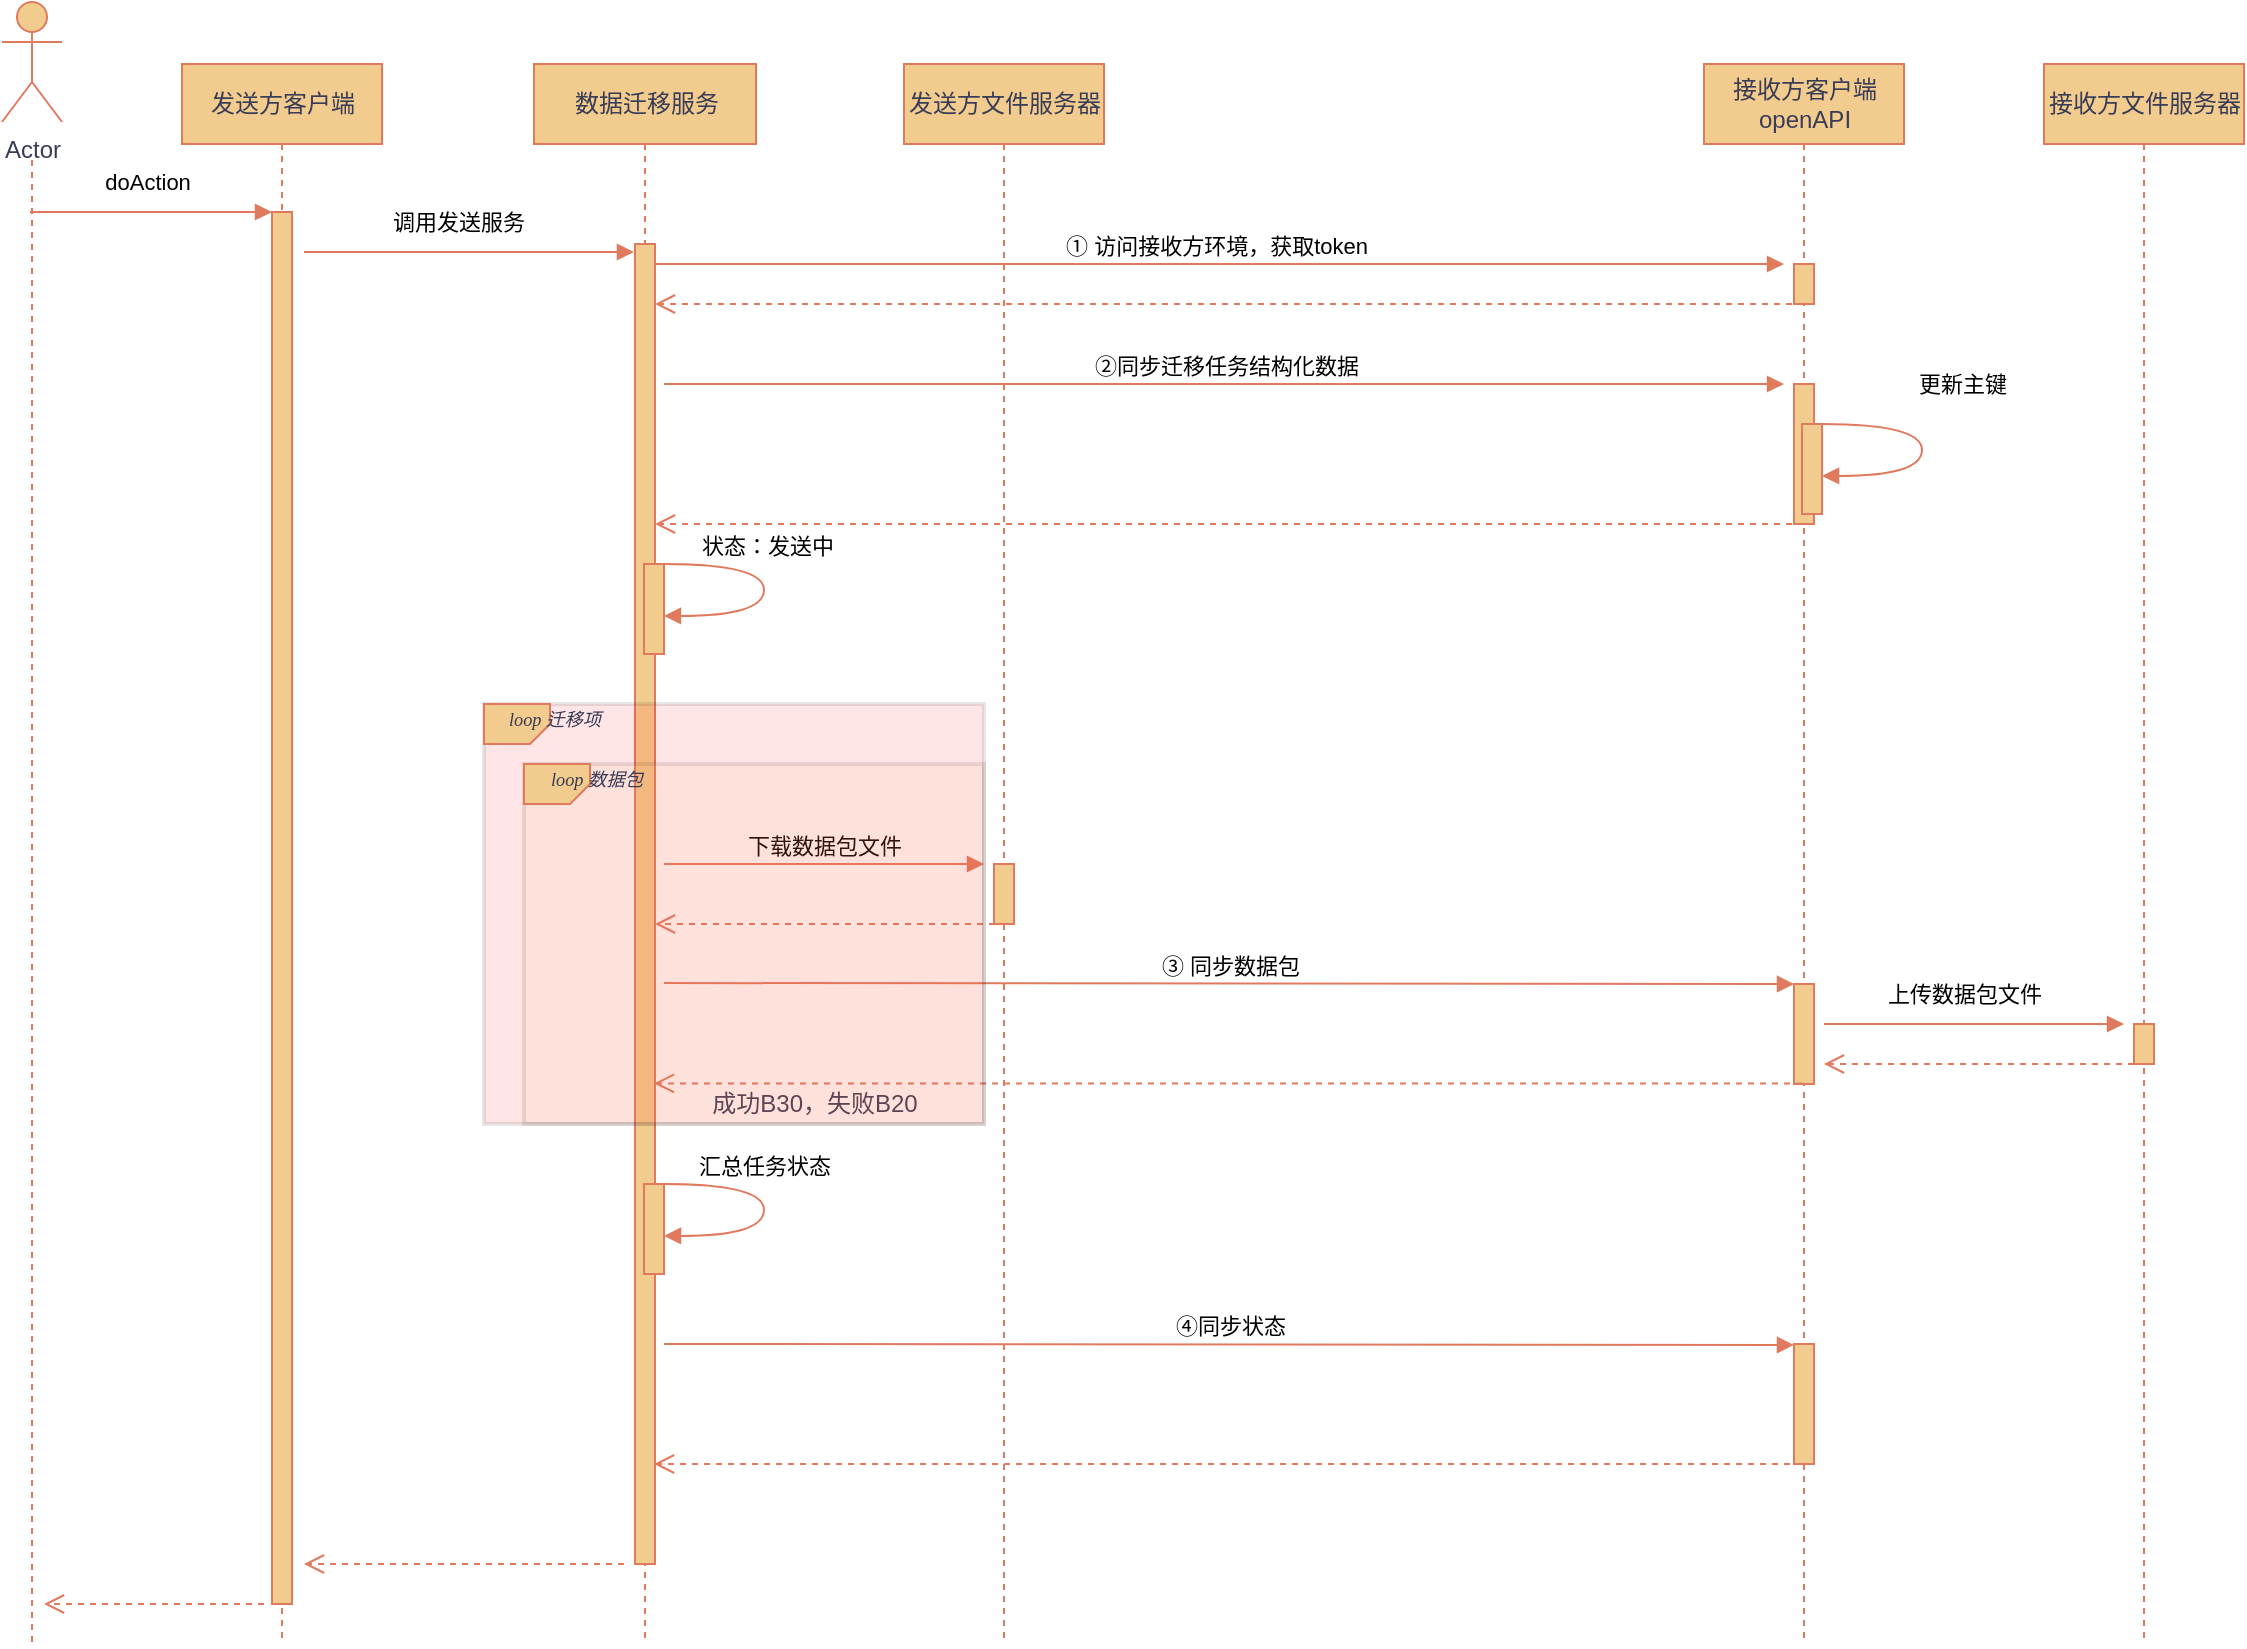 <mxfile version="22.0.4" type="github">
  <diagram name="Page-1" id="2YBvvXClWsGukQMizWep">
    <mxGraphModel dx="2583" dy="1221" grid="0" gridSize="10" guides="1" tooltips="1" connect="1" arrows="0" fold="1" page="0" pageScale="1" pageWidth="850" pageHeight="1100" math="0" shadow="0">
      <root>
        <mxCell id="0" />
        <mxCell id="1" parent="0" />
        <mxCell id="aM9ryv3xv72pqoxQDRHE-1" value="发送方客户端" style="shape=umlLifeline;perimeter=lifelinePerimeter;html=1;container=0;dropTarget=0;collapsible=0;recursiveResize=0;outlineConnect=0;portConstraint=eastwest;newEdgeStyle={&quot;edgeStyle&quot;:&quot;elbowEdgeStyle&quot;,&quot;elbow&quot;:&quot;vertical&quot;,&quot;curved&quot;:0,&quot;rounded&quot;:0};labelBackgroundColor=none;fillColor=#F2CC8F;strokeColor=#E07A5F;fontColor=#393C56;" parent="1" vertex="1">
          <mxGeometry x="29" y="170" width="100" height="790" as="geometry" />
        </mxCell>
        <mxCell id="aM9ryv3xv72pqoxQDRHE-2" value="" style="html=1;points=[];perimeter=orthogonalPerimeter;outlineConnect=0;targetShapes=umlLifeline;portConstraint=eastwest;newEdgeStyle={&quot;edgeStyle&quot;:&quot;elbowEdgeStyle&quot;,&quot;elbow&quot;:&quot;vertical&quot;,&quot;curved&quot;:0,&quot;rounded&quot;:0};labelBackgroundColor=none;fillColor=#F2CC8F;strokeColor=#E07A5F;fontColor=#393C56;" parent="1" vertex="1">
          <mxGeometry x="74" y="244" width="10" height="696" as="geometry" />
        </mxCell>
        <mxCell id="aM9ryv3xv72pqoxQDRHE-5" value="数据迁移服务" style="shape=umlLifeline;perimeter=lifelinePerimeter;html=1;container=0;dropTarget=0;collapsible=0;recursiveResize=0;outlineConnect=0;portConstraint=eastwest;newEdgeStyle={&quot;edgeStyle&quot;:&quot;elbowEdgeStyle&quot;,&quot;elbow&quot;:&quot;vertical&quot;,&quot;curved&quot;:0,&quot;rounded&quot;:0};labelBackgroundColor=none;fillColor=#F2CC8F;strokeColor=#E07A5F;fontColor=#393C56;" parent="1" vertex="1">
          <mxGeometry x="205" y="170" width="111" height="790" as="geometry" />
        </mxCell>
        <mxCell id="aM9ryv3xv72pqoxQDRHE-3" value="&amp;nbsp;doAction" style="html=1;verticalAlign=bottom;startArrow=none;endArrow=block;startSize=8;edgeStyle=elbowEdgeStyle;elbow=vertical;curved=0;rounded=0;startFill=0;labelBackgroundColor=none;strokeColor=#E07A5F;fontColor=default;" parent="1" target="aM9ryv3xv72pqoxQDRHE-2" edge="1">
          <mxGeometry x="-0.069" y="6" relative="1" as="geometry">
            <mxPoint x="-47" y="244" as="sourcePoint" />
            <Array as="points" />
            <mxPoint as="offset" />
          </mxGeometry>
        </mxCell>
        <mxCell id="dqEPXR2y4I70jWlFoT9I-14" value="" style="group;labelBackgroundColor=none;fontColor=#393C56;" parent="1" vertex="1" connectable="0">
          <mxGeometry x="-61" y="139" width="30" height="125" as="geometry" />
        </mxCell>
        <mxCell id="dqEPXR2y4I70jWlFoT9I-5" value="Actor" style="shape=umlActor;verticalLabelPosition=bottom;verticalAlign=top;html=1;labelBackgroundColor=none;fillColor=#F2CC8F;strokeColor=#E07A5F;fontColor=#393C56;" parent="dqEPXR2y4I70jWlFoT9I-14" vertex="1">
          <mxGeometry width="30" height="60" as="geometry" />
        </mxCell>
        <mxCell id="dqEPXR2y4I70jWlFoT9I-12" value="" style="html=1;verticalAlign=bottom;endArrow=none;dashed=1;endSize=8;edgeStyle=elbowEdgeStyle;elbow=vertical;curved=0;rounded=0;endFill=0;labelBackgroundColor=none;strokeColor=#E07A5F;fontColor=default;" parent="dqEPXR2y4I70jWlFoT9I-14" edge="1">
          <mxGeometry relative="1" as="geometry">
            <mxPoint x="15" y="821" as="targetPoint" />
            <Array as="points">
              <mxPoint x="21.5" y="125" />
              <mxPoint x="15" y="163" />
            </Array>
            <mxPoint x="15" y="79" as="sourcePoint" />
          </mxGeometry>
        </mxCell>
        <mxCell id="dqEPXR2y4I70jWlFoT9I-20" value="发送方文件服务器" style="shape=umlLifeline;perimeter=lifelinePerimeter;html=1;container=0;dropTarget=0;collapsible=0;recursiveResize=0;outlineConnect=0;portConstraint=eastwest;newEdgeStyle={&quot;edgeStyle&quot;:&quot;elbowEdgeStyle&quot;,&quot;elbow&quot;:&quot;vertical&quot;,&quot;curved&quot;:0,&quot;rounded&quot;:0};labelBackgroundColor=none;fillColor=#F2CC8F;strokeColor=#E07A5F;fontColor=#393C56;" parent="1" vertex="1">
          <mxGeometry x="390" y="170" width="100" height="790" as="geometry" />
        </mxCell>
        <mxCell id="dqEPXR2y4I70jWlFoT9I-33" value="" style="html=1;points=[];perimeter=orthogonalPerimeter;outlineConnect=0;targetShapes=umlLifeline;portConstraint=eastwest;newEdgeStyle={&quot;edgeStyle&quot;:&quot;elbowEdgeStyle&quot;,&quot;elbow&quot;:&quot;vertical&quot;,&quot;curved&quot;:0,&quot;rounded&quot;:0};labelBackgroundColor=none;fillColor=#F2CC8F;strokeColor=#E07A5F;fontColor=#393C56;" parent="dqEPXR2y4I70jWlFoT9I-20" vertex="1">
          <mxGeometry x="45" y="400" width="10" height="30" as="geometry" />
        </mxCell>
        <mxCell id="dqEPXR2y4I70jWlFoT9I-30" value="下载数据包文件" style="html=1;verticalAlign=bottom;endArrow=block;edgeStyle=elbowEdgeStyle;elbow=vertical;curved=0;rounded=0;labelBackgroundColor=none;strokeColor=#E07A5F;fontColor=default;" parent="1" edge="1">
          <mxGeometry relative="1" as="geometry">
            <mxPoint x="270" y="570" as="sourcePoint" />
            <Array as="points">
              <mxPoint x="355" y="570" />
            </Array>
            <mxPoint x="430" y="570" as="targetPoint" />
          </mxGeometry>
        </mxCell>
        <mxCell id="xVjlX6ZCD8ZEZcHUDVlv-79" value="" style="html=1;verticalAlign=bottom;endArrow=open;dashed=1;endSize=8;edgeStyle=elbowEdgeStyle;elbow=vertical;curved=0;rounded=0;labelBackgroundColor=none;strokeColor=#E07A5F;fontColor=default;" parent="1" edge="1">
          <mxGeometry x="-1" y="397" relative="1" as="geometry">
            <mxPoint x="90" y="920" as="targetPoint" />
            <Array as="points">
              <mxPoint x="175" y="920" />
            </Array>
            <mxPoint x="250" y="920" as="sourcePoint" />
            <mxPoint x="276" y="-111" as="offset" />
          </mxGeometry>
        </mxCell>
        <mxCell id="xVjlX6ZCD8ZEZcHUDVlv-81" value="" style="html=1;verticalAlign=bottom;endArrow=open;dashed=1;endSize=8;edgeStyle=elbowEdgeStyle;elbow=vertical;curved=0;rounded=0;labelBackgroundColor=none;strokeColor=#E07A5F;fontColor=default;" parent="1" edge="1">
          <mxGeometry x="-1" y="397" relative="1" as="geometry">
            <mxPoint x="-40" y="940" as="targetPoint" />
            <Array as="points">
              <mxPoint x="45" y="940" />
            </Array>
            <mxPoint x="70" y="940" as="sourcePoint" />
            <mxPoint x="276" y="-111" as="offset" />
          </mxGeometry>
        </mxCell>
        <mxCell id="_pvaLfHRy_cF2C6sSua_-3" value="接收方客户端&lt;br&gt;openAPI" style="shape=umlLifeline;perimeter=lifelinePerimeter;html=1;container=0;dropTarget=0;collapsible=0;recursiveResize=0;outlineConnect=0;portConstraint=eastwest;newEdgeStyle={&quot;edgeStyle&quot;:&quot;elbowEdgeStyle&quot;,&quot;elbow&quot;:&quot;vertical&quot;,&quot;curved&quot;:0,&quot;rounded&quot;:0};labelBackgroundColor=none;fillColor=#F2CC8F;strokeColor=#E07A5F;fontColor=#393C56;" parent="1" vertex="1">
          <mxGeometry x="790" y="170" width="100" height="790" as="geometry" />
        </mxCell>
        <mxCell id="_pvaLfHRy_cF2C6sSua_-4" value="" style="html=1;points=[];perimeter=orthogonalPerimeter;outlineConnect=0;targetShapes=umlLifeline;portConstraint=eastwest;newEdgeStyle={&quot;edgeStyle&quot;:&quot;elbowEdgeStyle&quot;,&quot;elbow&quot;:&quot;vertical&quot;,&quot;curved&quot;:0,&quot;rounded&quot;:0};labelBackgroundColor=none;fillColor=#F2CC8F;strokeColor=#E07A5F;fontColor=#393C56;" parent="_pvaLfHRy_cF2C6sSua_-3" vertex="1">
          <mxGeometry x="45" y="100" width="10" height="20" as="geometry" />
        </mxCell>
        <mxCell id="_pvaLfHRy_cF2C6sSua_-10" value="" style="html=1;points=[];perimeter=orthogonalPerimeter;outlineConnect=0;targetShapes=umlLifeline;portConstraint=eastwest;newEdgeStyle={&quot;edgeStyle&quot;:&quot;elbowEdgeStyle&quot;,&quot;elbow&quot;:&quot;vertical&quot;,&quot;curved&quot;:0,&quot;rounded&quot;:0};labelBackgroundColor=none;fillColor=#F2CC8F;strokeColor=#E07A5F;fontColor=#393C56;" parent="_pvaLfHRy_cF2C6sSua_-3" vertex="1">
          <mxGeometry x="45" y="160" width="10" height="70" as="geometry" />
        </mxCell>
        <mxCell id="_pvaLfHRy_cF2C6sSua_-37" value="" style="html=1;points=[];perimeter=orthogonalPerimeter;outlineConnect=0;targetShapes=umlLifeline;portConstraint=eastwest;newEdgeStyle={&quot;edgeStyle&quot;:&quot;elbowEdgeStyle&quot;,&quot;elbow&quot;:&quot;vertical&quot;,&quot;curved&quot;:0,&quot;rounded&quot;:0};labelBackgroundColor=none;fillColor=#F2CC8F;strokeColor=#E07A5F;fontColor=#393C56;" parent="_pvaLfHRy_cF2C6sSua_-3" vertex="1">
          <mxGeometry x="45" y="460" width="10" height="50" as="geometry" />
        </mxCell>
        <mxCell id="_pvaLfHRy_cF2C6sSua_-73" value="" style="html=1;points=[];perimeter=orthogonalPerimeter;outlineConnect=0;targetShapes=umlLifeline;portConstraint=eastwest;newEdgeStyle={&quot;edgeStyle&quot;:&quot;elbowEdgeStyle&quot;,&quot;elbow&quot;:&quot;vertical&quot;,&quot;curved&quot;:0,&quot;rounded&quot;:0};labelBackgroundColor=none;fillColor=#F2CC8F;strokeColor=#E07A5F;fontColor=#393C56;" parent="_pvaLfHRy_cF2C6sSua_-3" vertex="1">
          <mxGeometry x="45" y="640" width="10" height="60" as="geometry" />
        </mxCell>
        <mxCell id="_pvaLfHRy_cF2C6sSua_-5" value="① 访问接收方环境，获取token" style="html=1;verticalAlign=bottom;endArrow=block;edgeStyle=elbowEdgeStyle;elbow=vertical;curved=0;rounded=0;labelBackgroundColor=none;strokeColor=#E07A5F;fontColor=default;" parent="1" edge="1">
          <mxGeometry x="0.001" relative="1" as="geometry">
            <mxPoint x="260" y="270" as="sourcePoint" />
            <Array as="points" />
            <mxPoint x="830" y="270" as="targetPoint" />
            <mxPoint as="offset" />
          </mxGeometry>
        </mxCell>
        <mxCell id="_pvaLfHRy_cF2C6sSua_-6" value="" style="html=1;verticalAlign=bottom;endArrow=open;dashed=1;endSize=8;elbow=vertical;rounded=0;labelBackgroundColor=none;strokeColor=#E07A5F;fontColor=default;" parent="1" target="aM9ryv3xv72pqoxQDRHE-6" edge="1">
          <mxGeometry relative="1" as="geometry">
            <mxPoint x="84" y="290" as="targetPoint" />
            <mxPoint x="840" y="290" as="sourcePoint" />
          </mxGeometry>
        </mxCell>
        <mxCell id="_pvaLfHRy_cF2C6sSua_-11" value="②同步迁移任务结构化数据" style="html=1;verticalAlign=bottom;endArrow=block;elbow=vertical;rounded=0;labelBackgroundColor=none;strokeColor=#E07A5F;fontColor=default;" parent="1" edge="1">
          <mxGeometry x="0.001" relative="1" as="geometry">
            <mxPoint x="270" y="330" as="sourcePoint" />
            <mxPoint x="830" y="330" as="targetPoint" />
            <mxPoint as="offset" />
          </mxGeometry>
        </mxCell>
        <mxCell id="_pvaLfHRy_cF2C6sSua_-15" value="" style="group;rotation=90;" parent="1" vertex="1" connectable="0">
          <mxGeometry x="839" y="350" width="60" height="45" as="geometry" />
        </mxCell>
        <mxCell id="_pvaLfHRy_cF2C6sSua_-16" value="" style="html=1;points=[];perimeter=orthogonalPerimeter;outlineConnect=0;targetShapes=umlLifeline;portConstraint=eastwest;newEdgeStyle={&quot;edgeStyle&quot;:&quot;elbowEdgeStyle&quot;,&quot;elbow&quot;:&quot;vertical&quot;,&quot;curved&quot;:0,&quot;rounded&quot;:0};labelBackgroundColor=none;fillColor=#F2CC8F;strokeColor=#E07A5F;fontColor=#393C56;" parent="_pvaLfHRy_cF2C6sSua_-15" vertex="1">
          <mxGeometry width="10" height="45" as="geometry" />
        </mxCell>
        <mxCell id="_pvaLfHRy_cF2C6sSua_-17" value="更新主键" style="html=1;verticalAlign=bottom;endArrow=block;edgeStyle=orthogonalEdgeStyle;elbow=vertical;curved=1;rounded=0;entryX=1;entryY=0.622;entryDx=0;entryDy=0;entryPerimeter=0;labelBackgroundColor=none;strokeColor=#E07A5F;fontColor=default;" parent="_pvaLfHRy_cF2C6sSua_-15" edge="1">
          <mxGeometry x="-0.206" y="22" relative="1" as="geometry">
            <mxPoint x="10" as="sourcePoint" />
            <Array as="points">
              <mxPoint x="60" />
            </Array>
            <mxPoint x="10" y="25.99" as="targetPoint" />
            <mxPoint x="-2" y="-11" as="offset" />
          </mxGeometry>
        </mxCell>
        <mxCell id="_pvaLfHRy_cF2C6sSua_-20" value="" style="group" parent="1" vertex="1" connectable="0">
          <mxGeometry x="260" y="420" width="60" height="45" as="geometry" />
        </mxCell>
        <mxCell id="_pvaLfHRy_cF2C6sSua_-21" value="" style="html=1;points=[];perimeter=orthogonalPerimeter;outlineConnect=0;targetShapes=umlLifeline;portConstraint=eastwest;newEdgeStyle={&quot;edgeStyle&quot;:&quot;elbowEdgeStyle&quot;,&quot;elbow&quot;:&quot;vertical&quot;,&quot;curved&quot;:0,&quot;rounded&quot;:0};labelBackgroundColor=none;fillColor=#F2CC8F;strokeColor=#E07A5F;fontColor=#393C56;" parent="_pvaLfHRy_cF2C6sSua_-20" vertex="1">
          <mxGeometry width="10" height="45" as="geometry" />
        </mxCell>
        <mxCell id="_pvaLfHRy_cF2C6sSua_-22" value="&amp;nbsp;状态：发送中" style="html=1;verticalAlign=bottom;endArrow=block;edgeStyle=orthogonalEdgeStyle;elbow=vertical;curved=1;rounded=0;entryX=1;entryY=0.622;entryDx=0;entryDy=0;entryPerimeter=0;labelBackgroundColor=none;strokeColor=#E07A5F;fontColor=default;" parent="_pvaLfHRy_cF2C6sSua_-20" edge="1">
          <mxGeometry x="-0.206" relative="1" as="geometry">
            <mxPoint x="10" as="sourcePoint" />
            <Array as="points">
              <mxPoint x="60" />
            </Array>
            <mxPoint x="10" y="25.99" as="targetPoint" />
            <mxPoint as="offset" />
          </mxGeometry>
        </mxCell>
        <mxCell id="_pvaLfHRy_cF2C6sSua_-26" value="" style="html=1;verticalAlign=bottom;endArrow=open;dashed=1;endSize=8;elbow=vertical;rounded=0;labelBackgroundColor=none;strokeColor=#E07A5F;fontColor=default;" parent="1" target="aM9ryv3xv72pqoxQDRHE-6" edge="1">
          <mxGeometry relative="1" as="geometry">
            <mxPoint x="80" y="400" as="targetPoint" />
            <mxPoint x="840" y="400" as="sourcePoint" />
          </mxGeometry>
        </mxCell>
        <mxCell id="aM9ryv3xv72pqoxQDRHE-6" value="" style="html=1;points=[];perimeter=orthogonalPerimeter;outlineConnect=0;targetShapes=umlLifeline;portConstraint=eastwest;newEdgeStyle={&quot;edgeStyle&quot;:&quot;elbowEdgeStyle&quot;,&quot;elbow&quot;:&quot;vertical&quot;,&quot;curved&quot;:0,&quot;rounded&quot;:0};labelBackgroundColor=none;fillColor=#F2CC8F;strokeColor=#E07A5F;fontColor=#393C56;" parent="1" vertex="1">
          <mxGeometry x="255.5" y="260" width="10" height="660" as="geometry" />
        </mxCell>
        <mxCell id="_pvaLfHRy_cF2C6sSua_-27" value="调用发送服务" style="html=1;verticalAlign=bottom;startArrow=none;endArrow=block;startSize=8;elbow=vertical;rounded=0;startFill=0;labelBackgroundColor=none;strokeColor=#E07A5F;fontColor=default;" parent="1" edge="1">
          <mxGeometry x="-0.064" y="6" relative="1" as="geometry">
            <mxPoint x="90" y="264" as="sourcePoint" />
            <mxPoint as="offset" />
            <mxPoint x="255" y="264" as="targetPoint" />
          </mxGeometry>
        </mxCell>
        <mxCell id="_pvaLfHRy_cF2C6sSua_-28" value="" style="html=1;points=[];perimeter=orthogonalPerimeter;outlineConnect=0;targetShapes=umlLifeline;portConstraint=eastwest;newEdgeStyle={&quot;edgeStyle&quot;:&quot;elbowEdgeStyle&quot;,&quot;elbow&quot;:&quot;vertical&quot;,&quot;curved&quot;:0,&quot;rounded&quot;:0};labelBackgroundColor=none;fillColor=#F2CC8F;strokeColor=#E07A5F;fontColor=#393C56;" parent="1" vertex="1">
          <mxGeometry x="260" y="420" width="10" height="45" as="geometry" />
        </mxCell>
        <mxCell id="_pvaLfHRy_cF2C6sSua_-35" value="" style="html=1;verticalAlign=bottom;endArrow=open;dashed=1;endSize=8;edgeStyle=elbowEdgeStyle;elbow=vertical;curved=0;rounded=0;labelBackgroundColor=none;strokeColor=#E07A5F;fontColor=default;" parent="1" edge="1">
          <mxGeometry relative="1" as="geometry">
            <mxPoint x="265.5" y="600" as="targetPoint" />
            <Array as="points" />
            <mxPoint x="435.5" y="600" as="sourcePoint" />
          </mxGeometry>
        </mxCell>
        <mxCell id="_pvaLfHRy_cF2C6sSua_-36" value="③ 同步数据包" style="html=1;verticalAlign=bottom;endArrow=block;elbow=vertical;rounded=0;labelBackgroundColor=none;strokeColor=#E07A5F;fontColor=default;" parent="1" target="_pvaLfHRy_cF2C6sSua_-37" edge="1">
          <mxGeometry x="0.001" relative="1" as="geometry">
            <mxPoint x="270" y="629.52" as="sourcePoint" />
            <mxPoint x="1039" y="629.52" as="targetPoint" />
            <mxPoint as="offset" />
          </mxGeometry>
        </mxCell>
        <mxCell id="_pvaLfHRy_cF2C6sSua_-41" value="接收方文件服务器" style="shape=umlLifeline;perimeter=lifelinePerimeter;html=1;container=0;dropTarget=0;collapsible=0;recursiveResize=0;outlineConnect=0;portConstraint=eastwest;newEdgeStyle={&quot;edgeStyle&quot;:&quot;elbowEdgeStyle&quot;,&quot;elbow&quot;:&quot;vertical&quot;,&quot;curved&quot;:0,&quot;rounded&quot;:0};labelBackgroundColor=none;fillColor=#F2CC8F;strokeColor=#E07A5F;fontColor=#393C56;" parent="1" vertex="1">
          <mxGeometry x="960" y="170" width="100" height="790" as="geometry" />
        </mxCell>
        <mxCell id="_pvaLfHRy_cF2C6sSua_-44" value="" style="html=1;points=[];perimeter=orthogonalPerimeter;outlineConnect=0;targetShapes=umlLifeline;portConstraint=eastwest;newEdgeStyle={&quot;edgeStyle&quot;:&quot;elbowEdgeStyle&quot;,&quot;elbow&quot;:&quot;vertical&quot;,&quot;curved&quot;:0,&quot;rounded&quot;:0};labelBackgroundColor=none;fillColor=#F2CC8F;strokeColor=#E07A5F;fontColor=#393C56;" parent="_pvaLfHRy_cF2C6sSua_-41" vertex="1">
          <mxGeometry x="45" y="480" width="10" height="20" as="geometry" />
        </mxCell>
        <mxCell id="_pvaLfHRy_cF2C6sSua_-51" value="上传数据包文件" style="html=1;verticalAlign=bottom;startArrow=none;endArrow=block;startSize=8;elbow=vertical;rounded=0;startFill=0;labelBackgroundColor=none;strokeColor=#E07A5F;fontColor=default;" parent="1" edge="1">
          <mxGeometry x="-0.064" y="6" relative="1" as="geometry">
            <mxPoint x="850" y="650" as="sourcePoint" />
            <mxPoint as="offset" />
            <mxPoint x="1000" y="650" as="targetPoint" />
          </mxGeometry>
        </mxCell>
        <mxCell id="_pvaLfHRy_cF2C6sSua_-52" value="" style="html=1;verticalAlign=bottom;endArrow=open;dashed=1;endSize=8;edgeStyle=elbowEdgeStyle;elbow=vertical;curved=0;rounded=0;labelBackgroundColor=none;strokeColor=#E07A5F;fontColor=default;" parent="1" source="_pvaLfHRy_cF2C6sSua_-44" edge="1">
          <mxGeometry relative="1" as="geometry">
            <mxPoint x="850" y="670" as="targetPoint" />
            <Array as="points" />
            <mxPoint x="1000" y="670" as="sourcePoint" />
          </mxGeometry>
        </mxCell>
        <mxCell id="_pvaLfHRy_cF2C6sSua_-53" value="" style="html=1;verticalAlign=bottom;endArrow=open;dashed=1;endSize=8;elbow=vertical;rounded=0;labelBackgroundColor=none;strokeColor=#E07A5F;fontColor=default;" parent="1" edge="1">
          <mxGeometry relative="1" as="geometry">
            <mxPoint x="265" y="679.7" as="targetPoint" />
            <mxPoint x="839" y="679.7" as="sourcePoint" />
          </mxGeometry>
        </mxCell>
        <mxCell id="_pvaLfHRy_cF2C6sSua_-56" value="成功B30，失败B20" style="text;html=1;align=center;verticalAlign=middle;resizable=0;points=[];autosize=1;strokeColor=none;fillColor=none;fontColor=#393C56;" parent="1" vertex="1">
          <mxGeometry x="280" y="675" width="130" height="30" as="geometry" />
        </mxCell>
        <mxCell id="_pvaLfHRy_cF2C6sSua_-34" value="" style="rounded=0;whiteSpace=wrap;html=1;strokeColor=#1A1A1A;fontColor=#393C56;fillColor=#F2CC8F;opacity=10;strokeWidth=2;" parent="1" vertex="1">
          <mxGeometry x="200" y="520" width="230" height="180" as="geometry" />
        </mxCell>
        <mxCell id="_pvaLfHRy_cF2C6sSua_-33" value="" style="rounded=0;whiteSpace=wrap;html=1;strokeColor=#1A1A1A;fontColor=#393C56;fillColor=#FF0000;opacity=10;strokeWidth=2;" parent="1" vertex="1">
          <mxGeometry x="180" y="490" width="250" height="210" as="geometry" />
        </mxCell>
        <mxCell id="_pvaLfHRy_cF2C6sSua_-59" value="" style="shape=card;whiteSpace=wrap;html=1;rotation=-180;size=10;fillColor=#F2CC8F;strokeColor=#E07A5F;labelBackgroundColor=none;fontColor=#393C56;" parent="1" vertex="1">
          <mxGeometry x="180" y="490" width="33" height="20" as="geometry" />
        </mxCell>
        <mxCell id="_pvaLfHRy_cF2C6sSua_-60" value="" style="shape=card;whiteSpace=wrap;html=1;rotation=-180;size=10;fillColor=#F2CC8F;strokeColor=#E07A5F;labelBackgroundColor=none;fontColor=#393C56;" parent="1" vertex="1">
          <mxGeometry x="200" y="520" width="33" height="20" as="geometry" />
        </mxCell>
        <mxCell id="_pvaLfHRy_cF2C6sSua_-58" value="&lt;pre&gt;&lt;font face=&quot;Times New Roman&quot; style=&quot;font-size: 11px;&quot;&gt;&lt;sub style=&quot;font-weight: normal;&quot;&gt;&lt;i&gt;loop 数据包&lt;/i&gt;&lt;/sub&gt;&lt;/font&gt;&lt;/pre&gt;" style="text;strokeColor=none;fillColor=none;html=1;fontSize=24;fontStyle=1;verticalAlign=middle;align=center;fontColor=#393C56;" parent="1" vertex="1">
          <mxGeometry x="221" y="515" width="30" height="10" as="geometry" />
        </mxCell>
        <mxCell id="_pvaLfHRy_cF2C6sSua_-61" value="&lt;pre&gt;&lt;font face=&quot;Times New Roman&quot; style=&quot;font-size: 11px;&quot;&gt;&lt;sub style=&quot;font-weight: normal;&quot;&gt;&lt;i&gt;loop 迁移项&lt;/i&gt;&lt;/sub&gt;&lt;/font&gt;&lt;/pre&gt;" style="text;strokeColor=none;fillColor=none;html=1;fontSize=24;fontStyle=1;verticalAlign=middle;align=center;fontColor=#393C56;" parent="1" vertex="1">
          <mxGeometry x="200" y="490" width="30" as="geometry" />
        </mxCell>
        <mxCell id="_pvaLfHRy_cF2C6sSua_-68" value="" style="html=1;points=[];perimeter=orthogonalPerimeter;outlineConnect=0;targetShapes=umlLifeline;portConstraint=eastwest;newEdgeStyle={&quot;edgeStyle&quot;:&quot;elbowEdgeStyle&quot;,&quot;elbow&quot;:&quot;vertical&quot;,&quot;curved&quot;:0,&quot;rounded&quot;:0};labelBackgroundColor=none;fillColor=#F2CC8F;strokeColor=#E07A5F;fontColor=#393C56;" parent="1" vertex="1">
          <mxGeometry x="260" y="730" width="10" height="45" as="geometry" />
        </mxCell>
        <mxCell id="_pvaLfHRy_cF2C6sSua_-69" value="" style="group;rotation=90;" parent="1" vertex="1" connectable="0">
          <mxGeometry x="260" y="730" width="60" height="45" as="geometry" />
        </mxCell>
        <mxCell id="_pvaLfHRy_cF2C6sSua_-71" value="汇总任务状态" style="html=1;verticalAlign=bottom;endArrow=block;edgeStyle=orthogonalEdgeStyle;elbow=vertical;curved=1;rounded=0;entryX=1;entryY=0.622;entryDx=0;entryDy=0;entryPerimeter=0;labelBackgroundColor=none;strokeColor=#E07A5F;fontColor=default;" parent="_pvaLfHRy_cF2C6sSua_-69" edge="1">
          <mxGeometry x="-0.206" relative="1" as="geometry">
            <mxPoint x="10" as="sourcePoint" />
            <Array as="points">
              <mxPoint x="60" />
            </Array>
            <mxPoint x="10" y="25.99" as="targetPoint" />
            <mxPoint as="offset" />
          </mxGeometry>
        </mxCell>
        <mxCell id="_pvaLfHRy_cF2C6sSua_-72" value="④同步状态" style="html=1;verticalAlign=bottom;endArrow=block;elbow=vertical;rounded=0;labelBackgroundColor=none;strokeColor=#E07A5F;fontColor=default;" parent="1" edge="1">
          <mxGeometry x="0.001" relative="1" as="geometry">
            <mxPoint x="270" y="810" as="sourcePoint" />
            <mxPoint x="835" y="810.48" as="targetPoint" />
            <mxPoint as="offset" />
          </mxGeometry>
        </mxCell>
        <mxCell id="_pvaLfHRy_cF2C6sSua_-74" value="" style="html=1;verticalAlign=bottom;endArrow=open;dashed=1;endSize=8;elbow=vertical;rounded=0;labelBackgroundColor=none;strokeColor=#E07A5F;fontColor=default;" parent="1" edge="1">
          <mxGeometry relative="1" as="geometry">
            <mxPoint x="265" y="870" as="targetPoint" />
            <mxPoint x="839" y="870" as="sourcePoint" />
          </mxGeometry>
        </mxCell>
      </root>
    </mxGraphModel>
  </diagram>
</mxfile>
